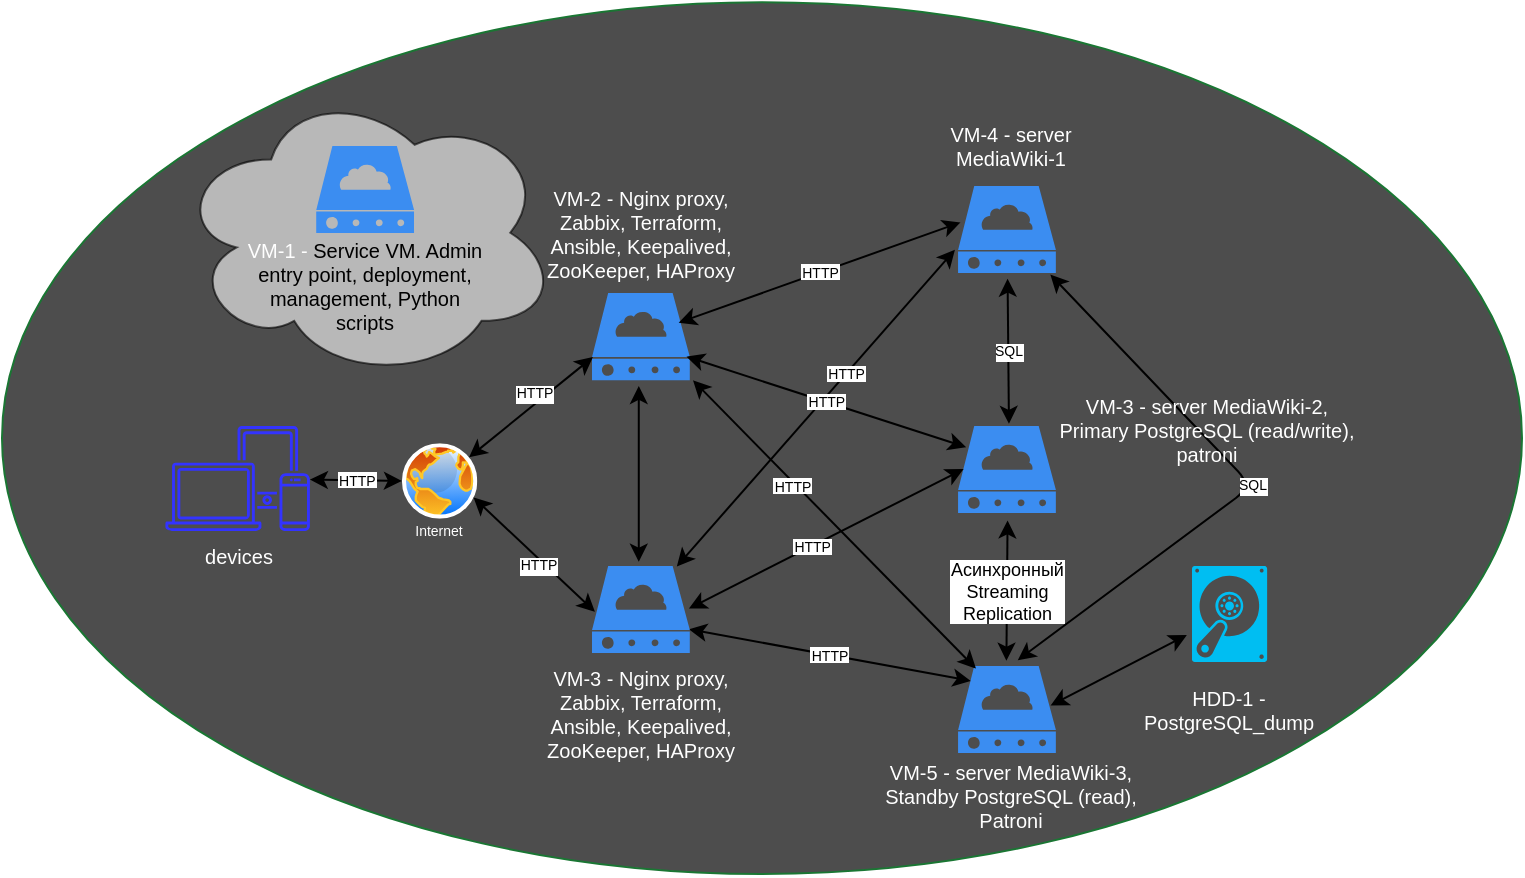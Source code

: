 <mxfile>
    <diagram name="Page-1" id="8NoAi405iV9w-lXr4pfd">
        <mxGraphModel dx="1040" dy="578" grid="1" gridSize="10" guides="1" tooltips="1" connect="1" arrows="1" fold="1" page="1" pageScale="1" pageWidth="850" pageHeight="1100" background="none" math="0" shadow="0">
            <root>
                <mxCell id="0"/>
                <mxCell id="1" parent="0"/>
                <mxCell id="44" value="" style="ellipse;whiteSpace=wrap;html=1;fontSize=10;fillColor=#4D4D4D;fontColor=#ffffff;strokeColor=#1A7633;movable=1;resizable=1;rotatable=1;deletable=1;editable=1;connectable=1;" parent="1" vertex="1">
                    <mxGeometry x="22" y="18.12" width="760" height="435.88" as="geometry"/>
                </mxCell>
                <mxCell id="43" style="edgeStyle=none;html=1;startArrow=classic;startFill=1;entryX=0.506;entryY=1.084;entryDx=0;entryDy=0;entryPerimeter=0;fontSize=11;strokeColor=#000000;exitX=0.494;exitY=-0.061;exitDx=0;exitDy=0;exitPerimeter=0;" parent="1" source="159" target="155" edge="1">
                    <mxGeometry relative="1" as="geometry">
                        <mxPoint x="653.817" y="289.258" as="sourcePoint"/>
                        <mxPoint x="652.622" y="200.197" as="targetPoint"/>
                    </mxGeometry>
                </mxCell>
                <mxCell id="90" value="Асинхронный&#10;Streaming&#10;Replication" style="edgeLabel;align=center;verticalAlign=middle;resizable=0;points=[];fontSize=9;spacing=2;rotation=0;labelBorderColor=none;" parent="43" vertex="1" connectable="0">
                    <mxGeometry relative="1" as="geometry">
                        <mxPoint as="offset"/>
                    </mxGeometry>
                </mxCell>
                <mxCell id="50" value="" style="verticalLabelPosition=bottom;html=1;verticalAlign=top;align=center;strokeColor=none;fillColor=#00BEF2;shape=mxgraph.azure.vhd;pointerEvents=1;" parent="1" vertex="1">
                    <mxGeometry x="617.004" y="300.002" width="37.561" height="48" as="geometry"/>
                </mxCell>
                <mxCell id="51" style="edgeStyle=none;html=1;exitX=0.945;exitY=0.454;exitDx=0;exitDy=0;startArrow=classic;startFill=1;exitPerimeter=0;entryX=-0.069;entryY=0.719;entryDx=0;entryDy=0;entryPerimeter=0;strokeColor=#000000;" parent="1" source="159" target="50" edge="1">
                    <mxGeometry relative="1" as="geometry">
                        <mxPoint x="678.429" y="323.427" as="sourcePoint"/>
                        <mxPoint x="1068.766" y="251.633" as="targetPoint"/>
                    </mxGeometry>
                </mxCell>
                <mxCell id="9" value="" style="aspect=fixed;perimeter=ellipsePerimeter;html=1;align=center;shadow=0;dashed=0;spacingTop=3;image;image=img/lib/active_directory/internet_globe.svg;" parent="1" vertex="1">
                    <mxGeometry x="221.967" y="238.64" width="37.71" height="37.71" as="geometry"/>
                </mxCell>
                <mxCell id="11" value="" style="edgeStyle=none;startArrow=classic;startFill=1;entryX=0;entryY=0.5;entryDx=0;entryDy=0;strokeColor=#000000;" parent="1" source="97" target="9" edge="1">
                    <mxGeometry relative="1" as="geometry">
                        <mxPoint x="258.805" y="294.208" as="targetPoint"/>
                        <mxPoint x="132.067" y="265.12" as="sourcePoint"/>
                    </mxGeometry>
                </mxCell>
                <mxCell id="72" value="HTTP" style="edgeLabel;align=center;verticalAlign=middle;resizable=0;points=[];fontSize=7;" parent="11" vertex="1" connectable="0">
                    <mxGeometry x="0.058" relative="1" as="geometry">
                        <mxPoint x="-1" as="offset"/>
                    </mxGeometry>
                </mxCell>
                <mxCell id="31" style="edgeStyle=none;html=1;entryX=0.009;entryY=0.735;entryDx=0;entryDy=0;entryPerimeter=0;startArrow=classic;startFill=1;strokeColor=#000000;" parent="1" source="9" target="173" edge="1">
                    <mxGeometry relative="1" as="geometry">
                        <mxPoint x="303.344" y="257.79" as="targetPoint"/>
                    </mxGeometry>
                </mxCell>
                <mxCell id="75" value="HTTP" style="edgeLabel;html=1;align=center;verticalAlign=middle;resizable=0;points=[];fontSize=7;" parent="31" vertex="1" connectable="0">
                    <mxGeometry x="0.212" relative="1" as="geometry">
                        <mxPoint x="-5" y="-1" as="offset"/>
                    </mxGeometry>
                </mxCell>
                <mxCell id="30" style="edgeStyle=none;html=1;exitX=0.867;exitY=0.005;exitDx=0;exitDy=0;entryX=-0.032;entryY=0.732;entryDx=0;entryDy=0;entryPerimeter=0;startArrow=classic;startFill=1;exitPerimeter=0;strokeColor=#000000;" parent="1" source="174" target="20" edge="1">
                    <mxGeometry relative="1" as="geometry">
                        <mxPoint x="353.509" y="230.169" as="sourcePoint"/>
                        <mxPoint x="622.52" y="217.178" as="targetPoint"/>
                    </mxGeometry>
                </mxCell>
                <mxCell id="77" value="HTTP" style="edgeLabel;align=center;verticalAlign=middle;resizable=0;points=[];fontSize=7;" parent="30" vertex="1" connectable="0">
                    <mxGeometry relative="1" as="geometry">
                        <mxPoint x="15" y="-17" as="offset"/>
                    </mxGeometry>
                </mxCell>
                <mxCell id="96" value="&lt;font color=&quot;#ffffff&quot; style=&quot;font-size: 10px;&quot;&gt;HDD-1 - PostgreSQL_dump&lt;/font&gt;" style="text;strokeColor=none;align=center;fillColor=none;html=1;verticalAlign=middle;whiteSpace=wrap;rounded=0;fontSize=10;" parent="1" vertex="1">
                    <mxGeometry x="596.184" y="360.641" width="79.191" height="22.259" as="geometry"/>
                </mxCell>
                <mxCell id="97" value="&lt;font color=&quot;#ffffff&quot; style=&quot;font-size: 10px;&quot;&gt;devices&lt;/font&gt;" style="sketch=0;outlineConnect=0;dashed=0;verticalLabelPosition=bottom;verticalAlign=top;align=center;html=1;fontSize=7;fontStyle=0;shape=mxgraph.aws4.illustration_devices;pointerEvents=1;aspect=fixed;fillColor=#3333FF;strokeColor=#3700CC;fontColor=#ffffff;" parent="1" vertex="1">
                    <mxGeometry x="102.3" y="230" width="75.06" height="52.54" as="geometry"/>
                </mxCell>
                <mxCell id="20" value="" style="sketch=0;html=1;aspect=fixed;strokeColor=none;shadow=0;align=center;verticalAlign=top;fillColor=#3B8DF1;shape=mxgraph.gcp2.cloud_server" parent="1" vertex="1">
                    <mxGeometry x="500.03" y="110.0" width="48.93" height="43.54" as="geometry"/>
                </mxCell>
                <mxCell id="18" value="&lt;font style=&quot;font-size: 10px;&quot; color=&quot;#ffffff&quot;&gt;VM-2 - Nginx proxy, &lt;br&gt;Zabbix, Terraform,&lt;br&gt;Ansible,&amp;nbsp;&lt;/font&gt;&lt;font color=&quot;#ffffff&quot;&gt;Keepalived, &lt;br&gt;ZooKeeper, HAProxy&lt;/font&gt;" style="text;strokeColor=none;align=center;fillColor=none;html=1;verticalAlign=middle;whiteSpace=wrap;rounded=0;fontSize=10;glass=0;shadow=0;strokeWidth=1;" parent="1" vertex="1">
                    <mxGeometry x="290.97" y="110.77" width="101" height="47.23" as="geometry"/>
                </mxCell>
                <mxCell id="155" value="" style="sketch=0;html=1;aspect=fixed;strokeColor=none;shadow=0;align=center;verticalAlign=top;fillColor=#3B8DF1;shape=mxgraph.gcp2.cloud_server" parent="1" vertex="1">
                    <mxGeometry x="500.03" y="230" width="48.93" height="43.54" as="geometry"/>
                </mxCell>
                <mxCell id="157" style="edgeStyle=none;html=1;exitX=0.99;exitY=0.489;exitDx=0;exitDy=0;entryX=0.057;entryY=0.494;entryDx=0;entryDy=0;entryPerimeter=0;startArrow=classic;startFill=1;exitPerimeter=0;strokeColor=#000000;" parent="1" source="174" target="155" edge="1">
                    <mxGeometry relative="1" as="geometry">
                        <mxPoint x="361.046" y="252.886" as="sourcePoint"/>
                        <mxPoint x="375.239" y="224.284" as="targetPoint"/>
                    </mxGeometry>
                </mxCell>
                <mxCell id="158" value="HTTP" style="edgeLabel;align=center;verticalAlign=middle;resizable=0;points=[];fontSize=7;" parent="157" vertex="1" connectable="0">
                    <mxGeometry relative="1" as="geometry">
                        <mxPoint x="-7" y="4" as="offset"/>
                    </mxGeometry>
                </mxCell>
                <mxCell id="159" value="" style="sketch=0;html=1;aspect=fixed;strokeColor=none;shadow=0;align=center;verticalAlign=top;fillColor=#3B8DF1;shape=mxgraph.gcp2.cloud_server" parent="1" vertex="1">
                    <mxGeometry x="500.03" y="350" width="48.93" height="43.54" as="geometry"/>
                </mxCell>
                <mxCell id="160" value="&lt;p style=&quot;line-height: 120%; font-size: 10px;&quot;&gt;&lt;font color=&quot;#ffffff&quot; style=&quot;font-size: 10px;&quot;&gt;VM-5 - server MediaWiki-3,&lt;br&gt;&lt;/font&gt;&lt;span style=&quot;color: rgb(255, 255, 255);&quot;&gt;Standby PostgreSQL (&lt;/span&gt;&lt;span style=&quot;color: rgb(255, 255, 255);&quot;&gt;read), Patroni&lt;/span&gt;&lt;font color=&quot;#ffffff&quot; style=&quot;font-size: 10px;&quot;&gt;&lt;br&gt;&lt;/font&gt;&lt;/p&gt;" style="text;strokeColor=none;align=center;fillColor=none;html=1;verticalAlign=middle;whiteSpace=wrap;rounded=0;fontSize=10;" parent="1" vertex="1">
                    <mxGeometry x="448.97" y="390" width="155" height="50" as="geometry"/>
                </mxCell>
                <mxCell id="161" style="edgeStyle=none;html=1;exitX=0.99;exitY=0.726;exitDx=0;exitDy=0;entryX=0.13;entryY=0.171;entryDx=0;entryDy=0;entryPerimeter=0;startArrow=classic;startFill=1;exitPerimeter=0;strokeColor=#000000;" parent="1" source="174" target="159" edge="1">
                    <mxGeometry relative="1" as="geometry">
                        <mxPoint x="364.657" y="271.432" as="sourcePoint"/>
                        <mxPoint x="385.789" y="269.789" as="targetPoint"/>
                    </mxGeometry>
                </mxCell>
                <mxCell id="162" value="HTTP" style="edgeLabel;align=center;verticalAlign=middle;resizable=0;points=[];fontSize=7;" parent="161" vertex="1" connectable="0">
                    <mxGeometry relative="1" as="geometry">
                        <mxPoint as="offset"/>
                    </mxGeometry>
                </mxCell>
                <mxCell id="167" value="" style="edgeStyle=none;exitX=0.52;exitY=-0.025;exitDx=0;exitDy=0;startArrow=classic;startFill=1;exitPerimeter=0;strokeColor=#000000;html=1;entryX=0.506;entryY=1.064;entryDx=0;entryDy=0;entryPerimeter=0;" parent="1" source="155" target="20" edge="1">
                    <mxGeometry relative="1" as="geometry">
                        <mxPoint x="428.701" y="266.306" as="sourcePoint"/>
                        <mxPoint x="629.163" y="180.409" as="targetPoint"/>
                    </mxGeometry>
                </mxCell>
                <mxCell id="168" value="SQL" style="edgeLabel;html=1;align=center;verticalAlign=middle;resizable=0;points=[];fontSize=7;" parent="167" vertex="1" connectable="0">
                    <mxGeometry relative="1" as="geometry">
                        <mxPoint as="offset"/>
                    </mxGeometry>
                </mxCell>
                <mxCell id="169" value="&lt;font style=&quot;font-size: 7px;&quot; color=&quot;#ffffff&quot;&gt;Internet&lt;/font&gt;" style="text;strokeColor=none;align=center;fillColor=none;html=1;verticalAlign=middle;whiteSpace=wrap;rounded=0;fontSize=7;" parent="1" vertex="1">
                    <mxGeometry x="224.48" y="275.38" width="32.68" height="14.74" as="geometry"/>
                </mxCell>
                <mxCell id="171" value="&lt;p style=&quot;line-height: 120%; font-size: 10px;&quot;&gt;&lt;font color=&quot;#ffffff&quot; style=&quot;font-size: 10px;&quot;&gt;VM-4 - server MediaWiki-1&lt;/font&gt;&lt;/p&gt;" style="text;strokeColor=none;align=center;fillColor=none;html=1;verticalAlign=middle;whiteSpace=wrap;rounded=0;fontSize=10;" parent="1" vertex="1">
                    <mxGeometry x="491.22" y="80" width="70.5" height="20" as="geometry"/>
                </mxCell>
                <mxCell id="173" value="" style="sketch=0;html=1;aspect=fixed;strokeColor=none;shadow=0;align=center;verticalAlign=top;fillColor=#3B8DF1;shape=mxgraph.gcp2.cloud_server" parent="1" vertex="1">
                    <mxGeometry x="317" y="163.54" width="48.93" height="43.54" as="geometry"/>
                </mxCell>
                <mxCell id="174" value="" style="sketch=0;html=1;aspect=fixed;strokeColor=none;shadow=0;align=center;verticalAlign=top;fillColor=#3B8DF1;shape=mxgraph.gcp2.cloud_server" parent="1" vertex="1">
                    <mxGeometry x="317" y="300" width="48.93" height="43.54" as="geometry"/>
                </mxCell>
                <mxCell id="175" value="&lt;font style=&quot;font-size: 10px;&quot; color=&quot;#ffffff&quot;&gt;VM-3 - Nginx proxy, &lt;br&gt;Zabbix, Terraform,&lt;br&gt;Ansible,&amp;nbsp;&lt;/font&gt;&lt;font color=&quot;#ffffff&quot;&gt;Keepalived, &lt;br&gt;ZooKeeper, HAProxy&lt;/font&gt;" style="text;strokeColor=none;align=center;fillColor=none;html=1;verticalAlign=middle;whiteSpace=wrap;rounded=0;fontSize=10;glass=0;shadow=0;strokeWidth=1;" parent="1" vertex="1">
                    <mxGeometry x="290.97" y="350" width="101" height="47.23" as="geometry"/>
                </mxCell>
                <mxCell id="176" style="edgeStyle=none;html=1;entryX=0.03;entryY=0.526;entryDx=0;entryDy=0;entryPerimeter=0;startArrow=classic;startFill=1;strokeColor=#000000;exitX=1;exitY=0.75;exitDx=0;exitDy=0;" parent="1" source="9" target="174" edge="1">
                    <mxGeometry relative="1" as="geometry">
                        <mxPoint x="342.314" y="206.648" as="targetPoint"/>
                        <mxPoint x="266.548" y="257.093" as="sourcePoint"/>
                    </mxGeometry>
                </mxCell>
                <mxCell id="177" value="HTTP" style="edgeLabel;html=1;align=center;verticalAlign=middle;resizable=0;points=[];fontSize=7;" parent="176" vertex="1" connectable="0">
                    <mxGeometry x="0.212" relative="1" as="geometry">
                        <mxPoint x="-5" y="-1" as="offset"/>
                    </mxGeometry>
                </mxCell>
                <mxCell id="179" style="edgeStyle=none;html=1;exitX=0.886;exitY=0.34;exitDx=0;exitDy=0;entryX=0.025;entryY=0.418;entryDx=0;entryDy=0;entryPerimeter=0;startArrow=classic;startFill=1;exitPerimeter=0;strokeColor=#000000;" parent="1" source="173" target="20" edge="1">
                    <mxGeometry relative="1" as="geometry">
                        <mxPoint x="377.005" y="296.675" as="sourcePoint"/>
                        <mxPoint x="477.004" y="171.871" as="targetPoint"/>
                    </mxGeometry>
                </mxCell>
                <mxCell id="180" value="HTTP" style="edgeLabel;align=center;verticalAlign=middle;resizable=0;points=[];fontSize=7;" parent="179" vertex="1" connectable="0">
                    <mxGeometry relative="1" as="geometry">
                        <mxPoint as="offset"/>
                    </mxGeometry>
                </mxCell>
                <mxCell id="181" style="edgeStyle=none;html=1;exitX=0.966;exitY=0.73;exitDx=0;exitDy=0;entryX=0.083;entryY=0.244;entryDx=0;entryDy=0;entryPerimeter=0;startArrow=classic;startFill=1;exitPerimeter=0;strokeColor=#000000;" parent="1" source="173" target="155" edge="1">
                    <mxGeometry relative="1" as="geometry">
                        <mxPoint x="379.804" y="155.413" as="sourcePoint"/>
                        <mxPoint x="479.793" y="158.2" as="targetPoint"/>
                    </mxGeometry>
                </mxCell>
                <mxCell id="182" value="HTTP" style="edgeLabel;align=center;verticalAlign=middle;resizable=0;points=[];fontSize=7;" parent="181" vertex="1" connectable="0">
                    <mxGeometry relative="1" as="geometry">
                        <mxPoint as="offset"/>
                    </mxGeometry>
                </mxCell>
                <mxCell id="183" style="edgeStyle=none;html=1;exitX=1.032;exitY=1.001;exitDx=0;exitDy=0;entryX=0.183;entryY=0.029;entryDx=0;entryDy=0;entryPerimeter=0;startArrow=classic;startFill=1;exitPerimeter=0;strokeColor=#000000;" parent="1" source="173" target="159" edge="1">
                    <mxGeometry relative="1" as="geometry">
                        <mxPoint x="383.816" y="171.784" as="sourcePoint"/>
                        <mxPoint x="485.381" y="230.218" as="targetPoint"/>
                    </mxGeometry>
                </mxCell>
                <mxCell id="184" value="HTTP" style="edgeLabel;align=center;verticalAlign=middle;resizable=0;points=[];fontSize=7;" parent="183" vertex="1" connectable="0">
                    <mxGeometry relative="1" as="geometry">
                        <mxPoint x="-21" y="-19" as="offset"/>
                    </mxGeometry>
                </mxCell>
                <mxCell id="191" style="edgeStyle=none;html=1;entryX=0.478;entryY=1.067;entryDx=0;entryDy=0;entryPerimeter=0;startArrow=classic;startFill=1;strokeColor=#000000;exitX=0.478;exitY=-0.049;exitDx=0;exitDy=0;exitPerimeter=0;" parent="1" source="174" target="173" edge="1">
                    <mxGeometry relative="1" as="geometry">
                        <mxPoint x="327.44" y="205.542" as="targetPoint"/>
                        <mxPoint x="265.456" y="255.605" as="sourcePoint"/>
                    </mxGeometry>
                </mxCell>
                <mxCell id="194" value="" style="edgeStyle=none;exitX=0.61;exitY=-0.067;exitDx=0;exitDy=0;startArrow=classic;startFill=1;exitPerimeter=0;strokeColor=#000000;html=1;entryX=0.943;entryY=1.016;entryDx=0;entryDy=0;entryPerimeter=0;" parent="1" source="159" target="20" edge="1">
                    <mxGeometry relative="1" as="geometry">
                        <mxPoint x="535.474" y="215.992" as="sourcePoint"/>
                        <mxPoint x="534.789" y="166.327" as="targetPoint"/>
                        <Array as="points">
                            <mxPoint x="647" y="260"/>
                        </Array>
                    </mxGeometry>
                </mxCell>
                <mxCell id="195" value="SQL" style="edgeLabel;html=1;align=center;verticalAlign=middle;resizable=0;points=[];fontSize=7;" parent="194" vertex="1" connectable="0">
                    <mxGeometry relative="1" as="geometry">
                        <mxPoint as="offset"/>
                    </mxGeometry>
                </mxCell>
                <mxCell id="193" value="&lt;p style=&quot;line-height: 120%; font-size: 10px;&quot;&gt;&lt;font color=&quot;#ffffff&quot; style=&quot;font-size: 10px;&quot;&gt;VM-3 - server MediaWiki-2,&lt;br&gt;&lt;/font&gt;&lt;span style=&quot;color: rgb(255, 255, 255);&quot;&gt;Primary PostgreSQL (&lt;/span&gt;&lt;span style=&quot;color: rgb(255, 255, 255);&quot;&gt;read/write), patroni&lt;/span&gt;&lt;font color=&quot;#ffffff&quot; style=&quot;font-size: 10px;&quot;&gt;&lt;br&gt;&lt;/font&gt;&lt;/p&gt;" style="text;strokeColor=none;align=center;fillColor=none;html=1;verticalAlign=middle;whiteSpace=wrap;rounded=0;fontSize=10;" parent="1" vertex="1">
                    <mxGeometry x="547" y="207.08" width="155" height="50" as="geometry"/>
                </mxCell>
                <mxCell id="199" value="" style="ellipse;shape=cloud;whiteSpace=wrap;html=1;fillColor=default;opacity=60;" vertex="1" parent="1">
                    <mxGeometry x="108.8" y="60" width="191.2" height="146.77" as="geometry"/>
                </mxCell>
                <mxCell id="197" value="&lt;font style=&quot;font-size: 10px;&quot; color=&quot;#ffffff&quot;&gt;VM-1 -&amp;nbsp;&lt;/font&gt;Service VM. Admin entry point, deployment, management, Python scripts" style="text;strokeColor=none;align=center;fillColor=none;html=1;verticalAlign=middle;whiteSpace=wrap;rounded=0;fontSize=10;glass=0;shadow=0;strokeWidth=1;" vertex="1" parent="1">
                    <mxGeometry x="140" y="123.54" width="127.16" height="73.69" as="geometry"/>
                </mxCell>
                <mxCell id="198" value="" style="sketch=0;html=1;aspect=fixed;strokeColor=none;shadow=0;align=center;verticalAlign=top;fillColor=#3B8DF1;shape=mxgraph.gcp2.cloud_server" vertex="1" parent="1">
                    <mxGeometry x="179.11" y="90.0" width="48.93" height="43.54" as="geometry"/>
                </mxCell>
            </root>
        </mxGraphModel>
    </diagram>
</mxfile>